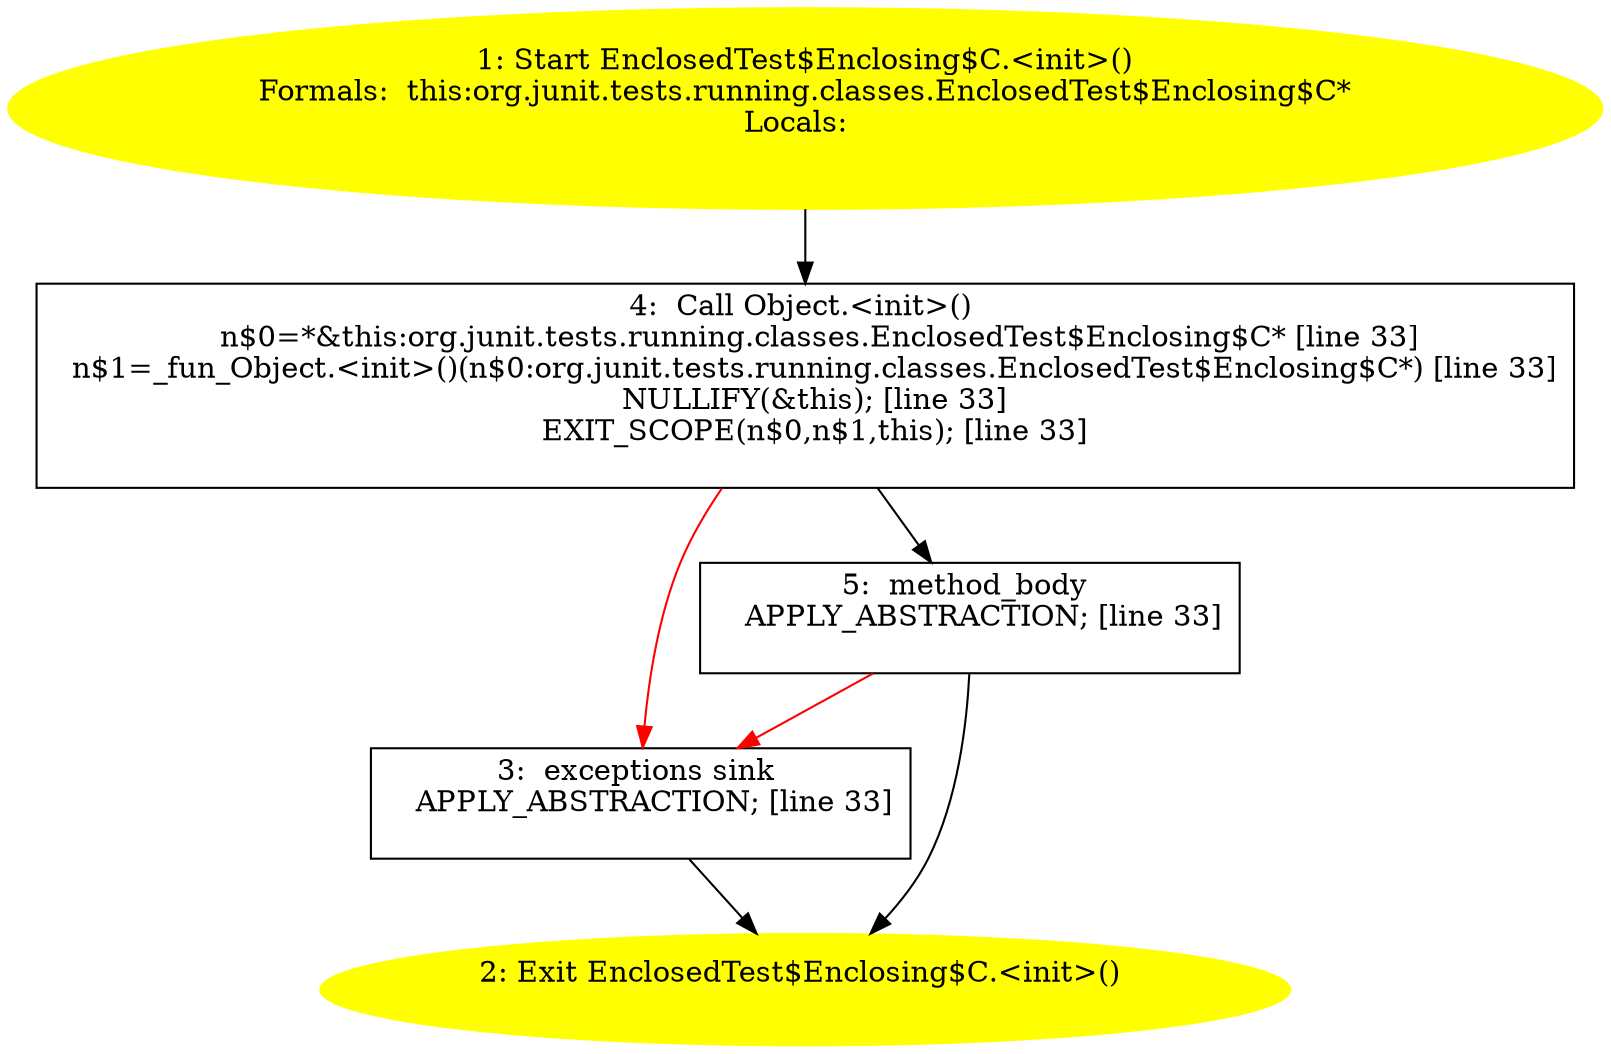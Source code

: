 /* @generated */
digraph cfg {
"org.junit.tests.running.classes.EnclosedTest$Enclosing$C.<init>().73c79278b7d7c40983366516ab4ae081_1" [label="1: Start EnclosedTest$Enclosing$C.<init>()\nFormals:  this:org.junit.tests.running.classes.EnclosedTest$Enclosing$C*\nLocals:  \n  " color=yellow style=filled]
	

	 "org.junit.tests.running.classes.EnclosedTest$Enclosing$C.<init>().73c79278b7d7c40983366516ab4ae081_1" -> "org.junit.tests.running.classes.EnclosedTest$Enclosing$C.<init>().73c79278b7d7c40983366516ab4ae081_4" ;
"org.junit.tests.running.classes.EnclosedTest$Enclosing$C.<init>().73c79278b7d7c40983366516ab4ae081_2" [label="2: Exit EnclosedTest$Enclosing$C.<init>() \n  " color=yellow style=filled]
	

"org.junit.tests.running.classes.EnclosedTest$Enclosing$C.<init>().73c79278b7d7c40983366516ab4ae081_3" [label="3:  exceptions sink \n   APPLY_ABSTRACTION; [line 33]\n " shape="box"]
	

	 "org.junit.tests.running.classes.EnclosedTest$Enclosing$C.<init>().73c79278b7d7c40983366516ab4ae081_3" -> "org.junit.tests.running.classes.EnclosedTest$Enclosing$C.<init>().73c79278b7d7c40983366516ab4ae081_2" ;
"org.junit.tests.running.classes.EnclosedTest$Enclosing$C.<init>().73c79278b7d7c40983366516ab4ae081_4" [label="4:  Call Object.<init>() \n   n$0=*&this:org.junit.tests.running.classes.EnclosedTest$Enclosing$C* [line 33]\n  n$1=_fun_Object.<init>()(n$0:org.junit.tests.running.classes.EnclosedTest$Enclosing$C*) [line 33]\n  NULLIFY(&this); [line 33]\n  EXIT_SCOPE(n$0,n$1,this); [line 33]\n " shape="box"]
	

	 "org.junit.tests.running.classes.EnclosedTest$Enclosing$C.<init>().73c79278b7d7c40983366516ab4ae081_4" -> "org.junit.tests.running.classes.EnclosedTest$Enclosing$C.<init>().73c79278b7d7c40983366516ab4ae081_5" ;
	 "org.junit.tests.running.classes.EnclosedTest$Enclosing$C.<init>().73c79278b7d7c40983366516ab4ae081_4" -> "org.junit.tests.running.classes.EnclosedTest$Enclosing$C.<init>().73c79278b7d7c40983366516ab4ae081_3" [color="red" ];
"org.junit.tests.running.classes.EnclosedTest$Enclosing$C.<init>().73c79278b7d7c40983366516ab4ae081_5" [label="5:  method_body \n   APPLY_ABSTRACTION; [line 33]\n " shape="box"]
	

	 "org.junit.tests.running.classes.EnclosedTest$Enclosing$C.<init>().73c79278b7d7c40983366516ab4ae081_5" -> "org.junit.tests.running.classes.EnclosedTest$Enclosing$C.<init>().73c79278b7d7c40983366516ab4ae081_2" ;
	 "org.junit.tests.running.classes.EnclosedTest$Enclosing$C.<init>().73c79278b7d7c40983366516ab4ae081_5" -> "org.junit.tests.running.classes.EnclosedTest$Enclosing$C.<init>().73c79278b7d7c40983366516ab4ae081_3" [color="red" ];
}

